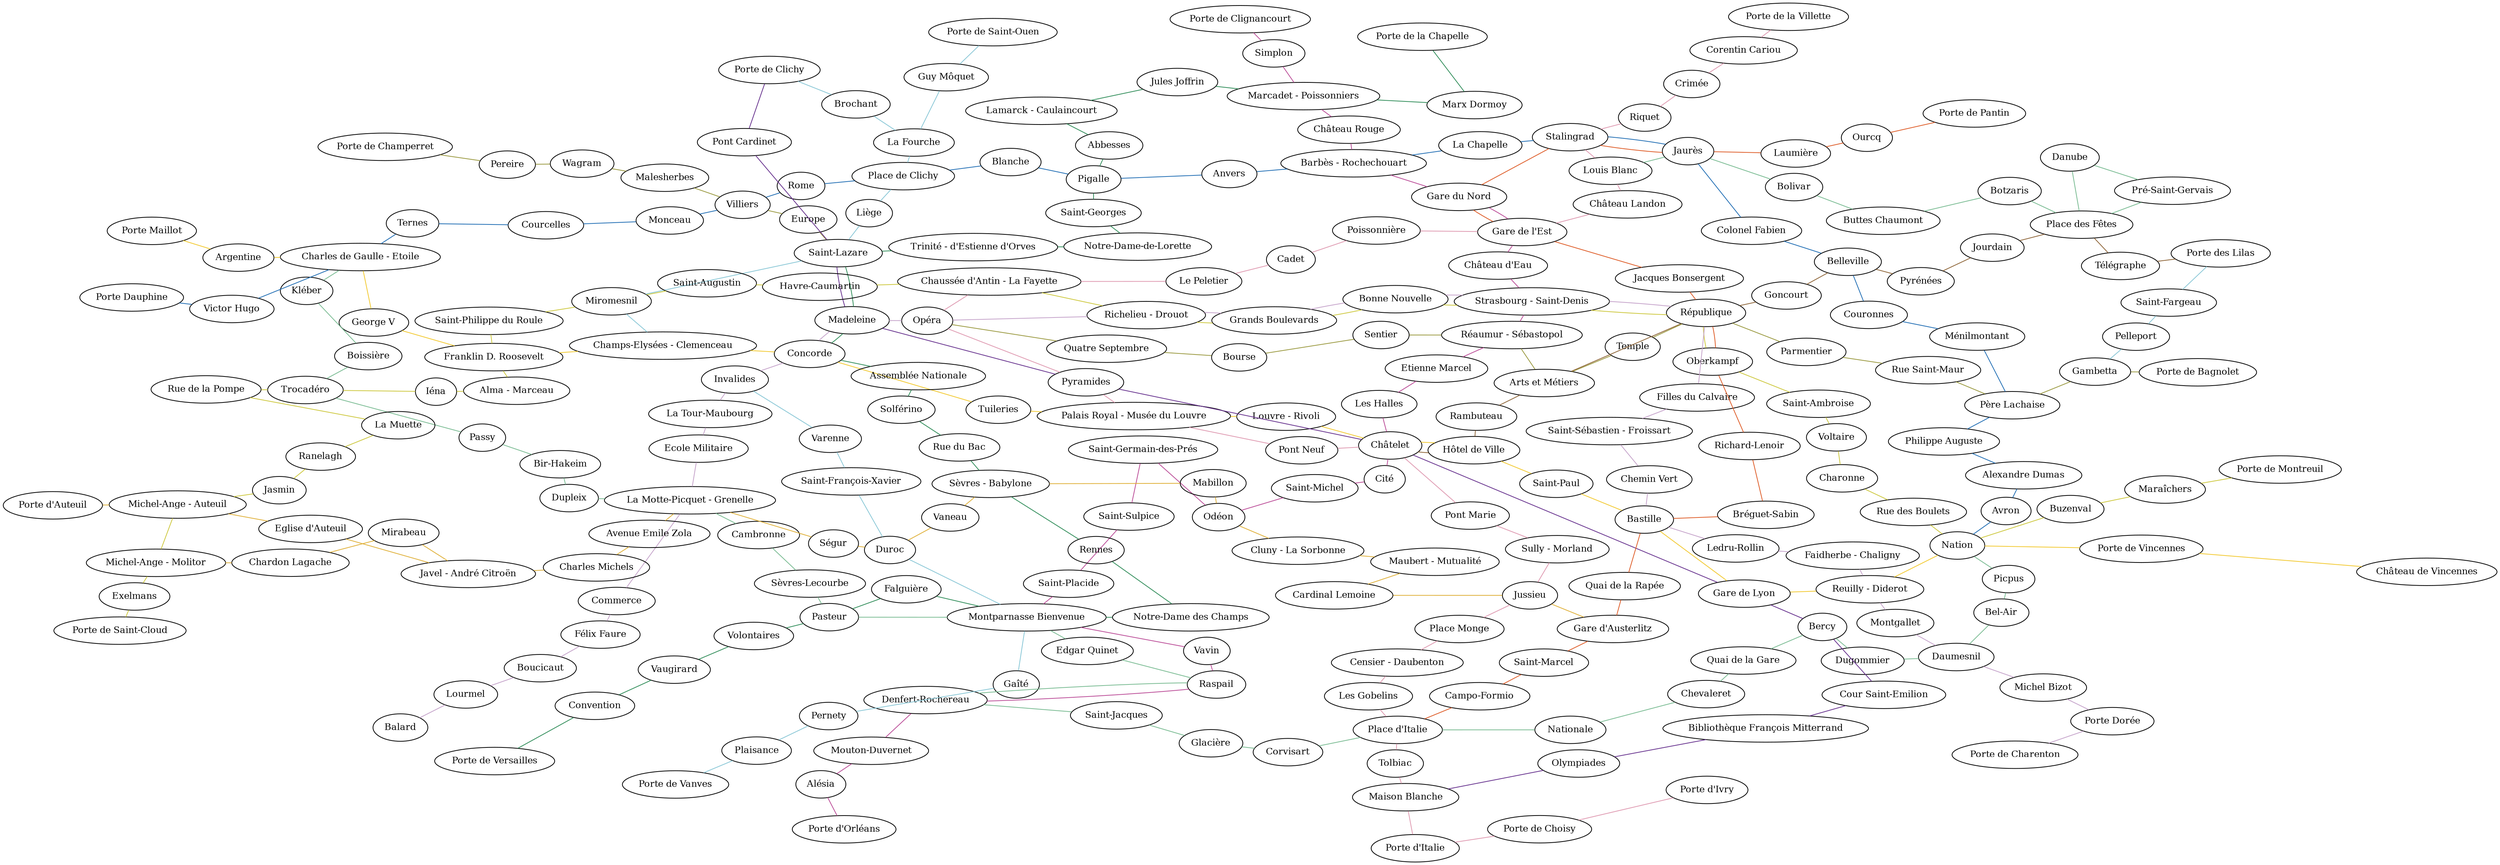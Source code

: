 graph G {
    layout=neato;
    overlap=false;
    graph [dpi=300];
    "Porte Maillot" [pos="2.28258384736155,48.8781626526965!", label="Porte Maillot", fontsize=12];
    "Argentine" [pos="2.28943541854221,48.8756673756517!", label="Argentine", fontsize=12];
    "Charles de Gaulle - Etoile" [pos="2.29581177523576,48.874994575223!", label="Charles de Gaulle - Etoile", fontsize=12];
    "George V" [pos="2.30075978497892,48.872037763641!", label="George V", fontsize=12];
    "Franklin D. Roosevelt" [pos="2.30948819233711,48.8687248870505!", label="Franklin D. Roosevelt", fontsize=12];
    "Champs-Elysées - Clemenceau" [pos="2.31446450132278,48.8676562912457!", label="Champs-Elysées - Clemenceau", fontsize=12];
    "Concorde" [pos="2.32296144579826,48.8665579920016!", label="Concorde", fontsize=12];
    "Tuileries" [pos="2.32967809471164,48.8644778383665!", label="Tuileries", fontsize=12];
    "Palais Royal - Musée du Louvre" [pos="2.33645436775425,48.862222264626!", label="Palais Royal - Musée du Louvre", fontsize=12];
    "Louvre - Rivoli" [pos="2.34096962328527,48.8608712117595!", label="Louvre - Rivoli", fontsize=12];
    "Châtelet" [pos="2.34816099123458,48.8569534598372!", label="Châtelet", fontsize=12];
    "Hôtel de Ville" [pos="2.3520676701391,48.8573524042377!", label="Hôtel de Ville", fontsize=12];
    "Saint-Paul" [pos="2.36088525627519,48.8551874206563!", label="Saint-Paul", fontsize=12];
    "Bastille" [pos="2.36871896103409,48.8520542925495!", label="Bastille", fontsize=12];
    "Gare de Lyon" [pos="2.3731565937892,48.8456832057876!", label="Gare de Lyon", fontsize=12];
    "Reuilly - Diderot" [pos="2.38720107040939,48.8472129257497!", label="Reuilly - Diderot", fontsize=12];
    "Nation" [pos="2.39584398872374,48.8480842890258!", label="Nation", fontsize=12];
    "Porte de Vincennes" [pos="2.4108049967015,48.8470077301404!", label="Porte de Vincennes", fontsize=12];
    "Château de Vincennes" [pos="2.44054009540611,48.8443175133653!", label="Château de Vincennes", fontsize=12];
    "Porte Dauphine" [pos="2.27763271754527,48.8713967943003!", label="Porte Dauphine", fontsize=12];
    "Victor Hugo" [pos="2.28582876591298,48.8699260814626!", label="Victor Hugo", fontsize=12];
    "Ternes" [pos="2.29811328861724,48.8782277299144!", label="Ternes", fontsize=12];
    "Courcelles" [pos="2.30329436242521,48.8792652531651!", label="Courcelles", fontsize=12];
    "Monceau" [pos="2.3094129673747,48.8805687691788!", label="Monceau", fontsize=12];
    "Villiers" [pos="2.31581509264638,48.8810731821276!", label="Villiers", fontsize=12];
    "Rome" [pos="2.32135917382297,48.8823458178481!", label="Rome", fontsize=12];
    "Place de Clichy" [pos="2.32795832801022,48.8836690873247!", label="Place de Clichy", fontsize=12];
    "Blanche" [pos="2.33248437543436,48.8837663535292!", label="Blanche", fontsize=12];
    "Pigalle" [pos="2.33721116470113,48.8820209311193!", label="Pigalle", fontsize=12];
    "Anvers" [pos="2.34415484033029,48.8828685678959!", label="Anvers", fontsize=12];
    "Barbès - Rochechouart" [pos="2.3506070793551,48.8837760886089!", label="Barbès - Rochechouart", fontsize=12];
    "La Chapelle" [pos="2.3604041692741,48.8843864099048!", label="La Chapelle", fontsize=12];
    "Stalingrad" [pos="2.36577437055817,48.8843205479219!", label="Stalingrad", fontsize=12];
    "Jaurès" [pos="2.37143895998561,48.8830239124814!", label="Jaurès", fontsize=12];
    "Colonel Fabien" [pos="2.37046757479386,48.8776498075734!", label="Colonel Fabien", fontsize=12];
    "Belleville" [pos="2.37673558655729,48.8722866011648!", label="Belleville", fontsize=12];
    "Couronnes" [pos="2.38028898292719,48.8691933441843!", label="Couronnes", fontsize=12];
    "Ménilmontant" [pos="2.3834303882303,48.8663901391973!", label="Ménilmontant", fontsize=12];
    "Père Lachaise" [pos="2.38757989125445,48.8624498439893!", label="Père Lachaise", fontsize=12];
    "Philippe Auguste" [pos="2.39049759674529,48.8580894271876!", label="Philippe Auguste", fontsize=12];
    "Alexandre Dumas" [pos="2.39471273375548,48.8562446774892!", label="Alexandre Dumas", fontsize=12];
    "Avron" [pos="2.3981875566594,48.851648542649!", label="Avron", fontsize=12];
    "Porte de Champerret" [pos="2.29211248215884,48.8856523921859!", label="Porte de Champerret", fontsize=12];
    "Pereire" [pos="2.29768318601258,48.8848443217919!", label="Pereire", fontsize=12];
    "Wagram" [pos="2.30467308758443,48.8838463897792!", label="Wagram", fontsize=12];
    "Malesherbes" [pos="2.30948784696001,48.8828400216298!", label="Malesherbes", fontsize=12];
    "Europe" [pos="2.32218591952051,48.8787531630967!", label="Europe", fontsize=12];
    "Saint-Lazare" [pos="2.32548839067261,48.8753813150599!", label="Saint-Lazare", fontsize=12];
    "Havre-Caumartin" [pos="2.32765110341878,48.8736667509971!", label="Havre-Caumartin", fontsize=12];
    "Opéra" [pos="2.33104728671124,48.8714374280492!", label="Opéra", fontsize=12];
    "Quatre Septembre" [pos="2.33631873559549,48.8696590964362!", label="Quatre Septembre", fontsize=12];
    "Bourse" [pos="2.34066537071104,48.8687567967076!", label="Bourse", fontsize=12];
    "Sentier" [pos="2.34755381593779,48.8673466033457!", label="Sentier", fontsize=12];
    "Réaumur - Sébastopol" [pos="2.35205078710284,48.8663817558035!", label="Réaumur - Sébastopol", fontsize=12];
    "Arts et Métiers" [pos="2.35650814364354,48.8652996116968!", label="Arts et Métiers", fontsize=12];
    "Temple" [pos="2.36156123452636,48.8667566284863!", label="Temple", fontsize=12];
    "République" [pos="2.36330234078045,48.8675123568631!", label="République", fontsize=12];
    "Parmentier" [pos="2.3747477503599,48.8652523948625!", label="Parmentier", fontsize=12];
    "Rue Saint-Maur" [pos="2.38050775608986,48.8641177000146!", label="Rue Saint-Maur", fontsize=12];
    "Gambetta" [pos="2.39853730570457,48.8650325635159!", label="Gambetta", fontsize=12];
    "Porte de Bagnolet" [pos="2.40875422118954,48.8645393719864!", label="Porte de Bagnolet", fontsize=12];
    "Porte des Lilas" [pos="2.4070619733808,48.87656859808!", label="Porte des Lilas", fontsize=12];
    "Saint-Fargeau" [pos="2.40449818316887,48.8718433712749!", label="Saint-Fargeau", fontsize=12];
    "Pelleport" [pos="2.40149679228792,48.8684648860667!", label="Pelleport", fontsize=12];
    "Porte de Clignancourt" [pos="2.34462409910279,48.8975256303301!", label="Porte de Clignancourt", fontsize=12];
    "Simplon" [pos="2.34759605535164,48.8941244426855!", label="Simplon", fontsize=12];
    "Marcadet - Poissonniers" [pos="2.34968154172248,48.8912804388966!", label="Marcadet - Poissonniers", fontsize=12];
    "Château Rouge" [pos="2.34936580800484,48.8870788765196!", label="Château Rouge", fontsize=12];
    "Gare du Nord" [pos="2.35680878820541,48.8795917064621!", label="Gare du Nord", fontsize=12];
    "Gare de l'Est" [pos="2.35806459441865,48.8761629935184!", label="Gare de l'Est", fontsize=12];
    "Château d'Eau" [pos="2.35605174140158,48.8724469166474!", label="Château d'Eau", fontsize=12];
    "Strasbourg - Saint-Denis" [pos="2.35449161656383,48.8696235816895!", label="Strasbourg - Saint-Denis", fontsize=12];
    "Etienne Marcel" [pos="2.34897619687911,48.8637030110762!", label="Etienne Marcel", fontsize=12];
    "Les Halles" [pos="2.34612732517368,48.8625048393913!", label="Les Halles", fontsize=12];
    "Cité" [pos="2.34723223493191,48.8549338481585!", label="Cité", fontsize=12];
    "Saint-Michel" [pos="2.34399179903329,48.8535940766199!", label="Saint-Michel", fontsize=12];
    "Odéon" [pos="2.34069229106652,48.8520245535667!", label="Odéon", fontsize=12];
    "Saint-Germain-des-Prés" [pos="2.33394781079819,48.8535745628742!", label="Saint-Germain-des-Prés", fontsize=12];
    "Saint-Sulpice" [pos="2.33061195308154,48.8512086266185!", label="Saint-Sulpice", fontsize=12];
    "Saint-Placide" [pos="2.32705481506631,48.8470066506411!", label="Saint-Placide", fontsize=12];
    "Montparnasse Bienvenue" [pos="2.323989185205,48.8438236103062!", label="Montparnasse Bienvenue", fontsize=12];
    "Vavin" [pos="2.3288628540691,48.8420523223441!", label="Vavin", fontsize=12];
    "Raspail" [pos="2.33046699371987,48.8391563585773!", label="Raspail", fontsize=12];
    "Denfert-Rochereau" [pos="2.33201883521639,48.833948692744!", label="Denfert-Rochereau", fontsize=12];
    "Mouton-Duvernet" [pos="2.32988764040842,48.8313375846232!", label="Mouton-Duvernet", fontsize=12];
    "Alésia" [pos="2.32709323494845,48.8282010632709!", label="Alésia", fontsize=12];
    "Porte d'Orléans" [pos="2.3254932653821,48.8234163501918!", label="Porte d'Orléans", fontsize=12];
    "Porte de Pantin" [pos="2.39212297232815,48.8884592103989!", label="Porte de Pantin", fontsize=12];
    "Ourcq" [pos="2.38665201675988,48.886915952247!", label="Ourcq", fontsize=12];
    "Laumière" [pos="2.37939098935239,48.8851338471378!", label="Laumière", fontsize=12];
    "Jacques Bonsergent" [pos="2.36102390204892,48.8706209253172!", label="Jacques Bonsergent", fontsize=12];
    "Oberkampf" [pos="2.36815584539455,48.8647770975732!", label="Oberkampf", fontsize=12];
    "Richard-Lenoir" [pos="2.37181363047695,48.8598769369206!", label="Richard-Lenoir", fontsize=12];
    "Bréguet-Sabin" [pos="2.37019466858975,48.8562440537382!", label="Bréguet-Sabin", fontsize=12];
    "Quai de la Rapée" [pos="2.3658846507504,48.8464273245315!", label="Quai de la Rapée", fontsize=12];
    "Gare d'Austerlitz" [pos="2.36417731069183,48.8434054085772!", label="Gare d'Austerlitz", fontsize=12];
    "Saint-Marcel" [pos="2.36072185971764,48.8385124457356!", label="Saint-Marcel", fontsize=12];
    "Campo-Formio" [pos="2.35874195669934,48.835542932801!", label="Campo-Formio", fontsize=12];
    "Place d'Italie" [pos="2.35550159148148,48.8309657123443!", label="Place d'Italie", fontsize=12];
    "Kléber" [pos="2.29314613724863,48.871489411987!", label="Kléber", fontsize=12];
    "Boissière" [pos="2.29003283760744,48.8668483424692!", label="Boissière", fontsize=12];
    "Trocadéro" [pos="2.28749279696644,48.8634876640714!", label="Trocadéro", fontsize=12];
    "Passy" [pos="2.28583941888146,48.8575150886722!", label="Passy", fontsize=12];
    "Bir-Hakeim" [pos="2.2894007376346,48.8539253674278!", label="Bir-Hakeim", fontsize=12];
    "Dupleix" [pos="2.29366372673104,48.8504116248585!", label="Dupleix", fontsize=12];
    "La Motte-Picquet - Grenelle" [pos="2.29852572623663,48.8496308034842!", label="La Motte-Picquet - Grenelle", fontsize=12];
    "Cambronne" [pos="2.30294172833761,48.8475431112453!", label="Cambronne", fontsize=12];
    "Sèvres-Lecourbe" [pos="2.30952961043039,48.8456476817025!", label="Sèvres-Lecourbe", fontsize=12];
    "Pasteur" [pos="2.31291468047394,48.842528386595!", label="Pasteur", fontsize=12];
    "Edgar Quinet" [pos="2.3252865779433,48.84090350075!", label="Edgar Quinet", fontsize=12];
    "Saint-Jacques" [pos="2.33715437092501,48.8329160052708!", label="Saint-Jacques", fontsize=12];
    "Glacière" [pos="2.3434382366787,48.8311159466681!", label="Glacière", fontsize=12];
    "Corvisart" [pos="2.35061122592617,48.829860012364!", label="Corvisart", fontsize=12];
    "Nationale" [pos="2.36280417159351,48.8332352787279!", label="Nationale", fontsize=12];
    "Chevaleret" [pos="2.36808128297274,48.8349630811609!", label="Chevaleret", fontsize=12];
    "Quai de la Gare" [pos="2.37276624894817,48.8370742696613!", label="Quai de la Gare", fontsize=12];
    "Bercy" [pos="2.37946307018526,48.8401760271736!", label="Bercy", fontsize=12];
    "Dugommier" [pos="2.38959977007981,48.8390365273806!", label="Dugommier", fontsize=12];
    "Daumesnil" [pos="2.39614862848937,48.8394340071049!", label="Daumesnil", fontsize=12];
    "Bel-Air" [pos="2.40086713199526,48.8414273312853!", label="Bel-Air", fontsize=12];
    "Picpus" [pos="2.40127453882237,48.8451032465536!", label="Picpus", fontsize=12];
    "Porte de la Villette" [pos="2.38586903314334,48.8978026914078!", label="Porte de la Villette", fontsize=12];
    "Corentin Cariou" [pos="2.38229155716463,48.8946726591084!", label="Corentin Cariou", fontsize=12];
    "Crimée" [pos="2.37693573698238,48.8908857579809!", label="Crimée", fontsize=12];
    "Riquet" [pos="2.3736694647432,48.8881572611178!", label="Riquet", fontsize=12];
    "Louis Blanc" [pos="2.36442486249368,48.881206210878!", label="Louis Blanc", fontsize=12];
    "Château Landon" [pos="2.36201793551061,48.8784414547844!", label="Château Landon", fontsize=12];
    "Poissonnière" [pos="2.34873975139007,48.8771648483022!", label="Poissonnière", fontsize=12];
    "Cadet" [pos="2.34444630970227,48.8759632841275!", label="Cadet", fontsize=12];
    "Le Peletier" [pos="2.34015055970637,48.8749594050929!", label="Le Peletier", fontsize=12];
    "Chaussée d'Antin - La Fayette" [pos="2.3337385944087,48.8731342048266!", label="Chaussée d'Antin - La Fayette", fontsize=12];
    "Pyramides" [pos="2.33462360600492,48.8657555264287!", label="Pyramides", fontsize=12];
    "Pont Neuf" [pos="2.34177674914854,48.8585463383202!", label="Pont Neuf", fontsize=12];
    "Pont Marie" [pos="2.3573766690444,48.8534598594796!", label="Pont Marie", fontsize=12];
    "Sully - Morland" [pos="2.36185316969725,48.8512714074456!", label="Sully - Morland", fontsize=12];
    "Jussieu" [pos="2.35493167182323,48.8461978906888!", label="Jussieu", fontsize=12];
    "Place Monge" [pos="2.35215486857877,48.8426663846946!", label="Place Monge", fontsize=12];
    "Censier - Daubenton" [pos="2.3516265726055,48.8402262475657!", label="Censier - Daubenton", fontsize=12];
    "Les Gobelins" [pos="2.35241680189827,48.8358416213962!", label="Les Gobelins", fontsize=12];
    "Tolbiac" [pos="2.35731843921319,48.8261368608053!", label="Tolbiac", fontsize=12];
    "Maison Blanche" [pos="2.35841294615594,48.8221495051266!", label="Maison Blanche", fontsize=12];
    "Porte d'Italie" [pos="2.35952973310717,48.8191065956103!", label="Porte d'Italie", fontsize=12];
    "Porte de Choisy" [pos="2.36467859404946,48.8200559281997!", label="Porte de Choisy", fontsize=12];
    "Porte d'Ivry" [pos="2.36951125431949,48.8214890346144!", label="Porte d'Ivry", fontsize=12];
    "Bolivar" [pos="2.37412487118754,48.8807896620271!", label="Bolivar", fontsize=12];
    "Buttes Chaumont" [pos="2.38156984208801,48.8784990874506!", label="Buttes Chaumont", fontsize=12];
    "Botzaris" [pos="2.38890095131574,48.8795349903204!", label="Botzaris", fontsize=12];
    "Place des Fêtes" [pos="2.3931393703605,48.8767236610252!", label="Place des Fêtes", fontsize=12];
    "Pré-Saint-Gervais" [pos="2.39858077069353,48.8801595797163!", label="Pré-Saint-Gervais", fontsize=12];
    "Danube" [pos="2.39322847122749,48.8819492139726!", label="Danube", fontsize=12];
    "Balard" [pos="2.2783626618092,48.8366678938828!", label="Balard", fontsize=12];
    "Lourmel" [pos="2.28224195985507,48.8386608627116!", label="Lourmel", fontsize=12];
    "Boucicaut" [pos="2.28791843112456,48.841024160045!", label="Boucicaut", fontsize=12];
    "Félix Faure" [pos="2.29184722036797,48.8426843338484!", label="Félix Faure", fontsize=12];
    "Commerce" [pos="2.29379684219286,48.8446115114202!", label="Commerce", fontsize=12];
    "Ecole Militaire" [pos="2.30634568382008,48.8549196596389!", label="Ecole Militaire", fontsize=12];
    "La Tour-Maubourg" [pos="2.31047353593698,48.8577270225864!", label="La Tour-Maubourg", fontsize=12];
    "Invalides" [pos="2.31463266044452,48.861092010433!", label="Invalides", fontsize=12];
    "Madeleine" [pos="2.32581004879328,48.8705446757682!", label="Madeleine", fontsize=12];
    "Richelieu - Drouot" [pos="2.33859122153854,48.8721358693699!", label="Richelieu - Drouot", fontsize=12];
    "Grands Boulevards" [pos="2.34320726640509,48.8715047688147!", label="Grands Boulevards", fontsize=12];
    "Bonne Nouvelle" [pos="2.34848136571839,48.8705712985549!", label="Bonne Nouvelle", fontsize=12];
    "Filles du Calvaire" [pos="2.3667452977427,48.8630698825026!", label="Filles du Calvaire", fontsize=12];
    "Saint-Sébastien - Froissart" [pos="2.36726153971727,48.8609681448082!", label="Saint-Sébastien - Froissart", fontsize=12];
    "Chemin Vert" [pos="2.36809508538599,48.8570873668721!", label="Chemin Vert", fontsize=12];
    "Ledru-Rollin" [pos="2.37614122331859,48.8513377658502!", label="Ledru-Rollin", fontsize=12];
    "Faidherbe - Chaligny" [pos="2.38402856638311,48.8501105431855!", label="Faidherbe - Chaligny", fontsize=12];
    "Montgallet" [pos="2.39040001363536,48.8440050747607!", label="Montgallet", fontsize=12];
    "Michel Bizot" [pos="2.402366739988,48.8370774300875!", label="Michel Bizot", fontsize=12];
    "Porte Dorée" [pos="2.40587391298756,48.8350173731456!", label="Porte Dorée", fontsize=12];
    "Porte de Charenton" [pos="2.40251187285007,48.8334492219311!", label="Porte de Charenton", fontsize=12];
    "Porte de Saint-Cloud" [pos="2.25704619292215,48.8379584046712!", label="Porte de Saint-Cloud", fontsize=12];
    "Exelmans" [pos="2.25980084514434,48.8425802753283!", label="Exelmans", fontsize=12];
    "Michel-Ange - Molitor" [pos="2.2615119169052,48.844911226615!", label="Michel-Ange - Molitor", fontsize=12];
    "Michel-Ange - Auteuil" [pos="2.26398952533333,48.8479753532281!", label="Michel-Ange - Auteuil", fontsize=12];
    "Jasmin" [pos="2.26793329164707,48.8524334177774!", label="Jasmin", fontsize=12];
    "Ranelagh" [pos="2.26994815793463,48.8555035574475!", label="Ranelagh", fontsize=12];
    "La Muette" [pos="2.27409624466972,48.8580919659505!", label="La Muette", fontsize=12];
    "Rue de la Pompe" [pos="2.27788589795906,48.8639517079318!", label="Rue de la Pompe", fontsize=12];
    "Iéna" [pos="2.29386422568227,48.8647800213093!", label="Iéna", fontsize=12];
    "Alma - Marceau" [pos="2.30110435239267,48.8646471469577!", label="Alma - Marceau", fontsize=12];
    "Saint-Philippe du Roule" [pos="2.31013720568782,48.8721551301294!", label="Saint-Philippe du Roule", fontsize=12];
    "Miromesnil" [pos="2.31601069312102,48.8734479148472!", label="Miromesnil", fontsize=12];
    "Saint-Augustin" [pos="2.3210135978086,48.8745466119868!", label="Saint-Augustin", fontsize=12];
    "Saint-Ambroise" [pos="2.37388053821155,48.861416656961!", label="Saint-Ambroise", fontsize=12];
    "Voltaire" [pos="2.3800316941488,48.8576624334379!", label="Voltaire", fontsize=12];
    "Charonne" [pos="2.38478239644889,48.8549394425003!", label="Charonne", fontsize=12];
    "Rue des Boulets" [pos="2.38910470503224,48.8522140723837!", label="Rue des Boulets", fontsize=12];
    "Buzenval" [pos="2.40117076936841,48.8517624388841!", label="Buzenval", fontsize=12];
    "Maraîchers" [pos="2.40603854479805,48.8527310195318!", label="Maraîchers", fontsize=12];
    "Porte de Montreuil" [pos="2.41071815402749,48.8534826302583!", label="Porte de Montreuil", fontsize=12];
    "Cardinal Lemoine" [pos="2.35132800167318,48.8467000343149!", label="Cardinal Lemoine", fontsize=12];
    "Maubert - Mutualité" [pos="2.34828041316949,48.8501954651213!", label="Maubert - Mutualité", fontsize=12];
    "Cluny - La Sorbonne" [pos="2.34489630121208,48.8510268759263!", label="Cluny - La Sorbonne", fontsize=12];
    "Mabillon" [pos="2.33514281934647,48.8528437373513!", label="Mabillon", fontsize=12];
    "Sèvres - Babylone" [pos="2.32685966312174,48.8515653054432!", label="Sèvres - Babylone", fontsize=12];
    "Vaneau" [pos="2.32135124235473,48.8488945691107!", label="Vaneau", fontsize=12];
    "Duroc" [pos="2.31652121945652,48.8470098926637!", label="Duroc", fontsize=12];
    "Ségur" [pos="2.30713784940338,48.8471672690468!", label="Ségur", fontsize=12];
    "Avenue Emile Zola" [pos="2.29501899714355,48.8470380127569!", label="Avenue Emile Zola", fontsize=12];
    "Charles Michels" [pos="2.28562101336672,48.8466045314492!", label="Charles Michels", fontsize=12];
    "Javel - André Citroën" [pos="2.27800949652736,48.846181105275!", label="Javel - André Citroën", fontsize=12];
    "Eglise d'Auteuil" [pos="2.26911138902189,48.8471433605089!", label="Eglise d'Auteuil", fontsize=12];
    "Porte d'Auteuil" [pos="2.25828074459554,48.847904122681!", label="Porte d'Auteuil", fontsize=12];
    "Chardon Lagache" [pos="2.26690547594029,48.8450882982306!", label="Chardon Lagache", fontsize=12];
    "Mirabeau" [pos="2.27306412637283,48.8470775063978!", label="Mirabeau", fontsize=12];
    "Rambuteau" [pos="2.35327394859477,48.8611901560022!", label="Rambuteau", fontsize=12];
    "Goncourt" [pos="2.3707644347484,48.8700070168905!", label="Goncourt", fontsize=12];
    "Pyrénées" [pos="2.38520291556953,48.8738187892325!", label="Pyrénées", fontsize=12];
    "Jourdain" [pos="2.3893253789101,48.8752473476934!", label="Jourdain", fontsize=12];
    "Place des Fêtes" [pos="2.3931393703605,48.8767236610252!", label="Place des Fêtes", fontsize=12];
    "Télégraphe" [pos="2.39864808996059,48.8755103832327!", label="Télégraphe", fontsize=12];
    "Porte de la Chapelle" [pos="2.35924854231036,48.8974024217225!", label="Porte de la Chapelle", fontsize=12];
    "Marx Dormoy" [pos="2.35980847808402,48.8905795776193!", label="Marx Dormoy", fontsize=12];
    "Jules Joffrin" [pos="2.34432002938048,48.892492267254!", label="Jules Joffrin", fontsize=12];
    "Lamarck - Caulaincourt" [pos="2.33858382438319,48.8896818090189!", label="Lamarck - Caulaincourt", fontsize=12];
    "Abbesses" [pos="2.33839463522091,48.8843927170434!", label="Abbesses", fontsize=12];
    "Saint-Georges" [pos="2.33757064037967,48.8784165939537!", label="Saint-Georges", fontsize=12];
    "Notre-Dame-de-Lorette" [pos="2.33787361922264,48.8760350303326!", label="Notre-Dame-de-Lorette", fontsize=12];
    "Trinité - d'Estienne d'Orves" [pos="2.33304917241824,48.8763365063593!", label="Trinité - d'Estienne d'Orves", fontsize=12];
    "Assemblée Nationale" [pos="2.32057583664755,48.8610719385779!", label="Assemblée Nationale", fontsize=12];
    "Solférino" [pos="2.32307596425154,48.8585319487804!", label="Solférino", fontsize=12];
    "Rue du Bac" [pos="2.32569989845241,48.8558846775373!", label="Rue du Bac", fontsize=12];
    "Rennes" [pos="2.32778718478739,48.8483328280924!", label="Rennes", fontsize=12];
    "Notre-Dame des Champs" [pos="2.32869580549871,48.8450777446896!", label="Notre-Dame des Champs", fontsize=12];
    "Falguière" [pos="2.31755123561703,48.8443176825861!", label="Falguière", fontsize=12];
    "Volontaires" [pos="2.30798338057685,48.8414117274667!", label="Volontaires", fontsize=12];
    "Vaugirard" [pos="2.30107451565455,48.8394379171286!", label="Vaugirard", fontsize=12];
    "Convention" [pos="2.29639138648092,48.8371350528567!", label="Convention", fontsize=12];
    "Porte de Versailles" [pos="2.28774170914233,48.8325195315652!", label="Porte de Versailles", fontsize=12];
    "Porte de Vanves" [pos="2.30533238665747,48.8276134630559!", label="Porte de Vanves", fontsize=12];
    "Plaisance" [pos="2.31386048934431,48.8317503621191!", label="Plaisance", fontsize=12];
    "Pernety" [pos="2.3183937066147,48.8340786788266!", label="Pernety", fontsize=12];
    "Gaîté" [pos="2.32235399677881,48.8385260840742!", label="Gaîté", fontsize=12];
    "Saint-François-Xavier" [pos="2.31428594618056,48.8512915499903!", label="Saint-François-Xavier", fontsize=12];
    "Varenne" [pos="2.31511393050966,48.8566249817984!", label="Varenne", fontsize=12];
    "Liège" [pos="2.32685267123976,48.8795349364277!", label="Liège", fontsize=12];
    "La Fourche" [pos="2.32571411716613,48.887433655789!", label="La Fourche", fontsize=12];
    "Guy Môquet" [pos="2.32748325862612,48.8930014410137!", label="Guy Môquet", fontsize=12];
    "Porte de Saint-Ouen" [pos="2.32904834074465,48.8974978363796!", label="Porte de Saint-Ouen", fontsize=12];
    "Brochant" [pos="2.31990481720936,48.8906518702421!", label="Brochant", fontsize=12];
    "Porte de Clichy" [pos="2.31320835075881,48.8944312870695!", label="Porte de Clichy", fontsize=12];
    "Pont Cardinet" [pos="2.31536814050515,48.888103402695!", label="Pont Cardinet", fontsize=12];
    "Cour Saint-Emilion" [pos="2.38661785021406,48.8333193028951!", label="Cour Saint-Emilion", fontsize=12];
    "Bibliothèque François Mitterrand" [pos="2.3764873711683,48.8299257649806!", label="Bibliothèque François Mitterrand", fontsize=12];
    "Olympiades" [pos="2.36692312153081,48.827123440481!", label="Olympiades", fontsize=12];
    "Porte Maillot" -- "Argentine" [color="#F2C931"];
    "Argentine" -- "Charles de Gaulle - Etoile" [color="#F2C931"];
    "Charles de Gaulle - Etoile" -- "George V" [color="#F2C931"];
    "George V" -- "Franklin D. Roosevelt" [color="#F2C931"];
    "Franklin D. Roosevelt" -- "Champs-Elysées - Clemenceau" [color="#F2C931"];
    "Champs-Elysées - Clemenceau" -- "Concorde" [color="#F2C931"];
    "Concorde" -- "Tuileries" [color="#F2C931"];
    "Tuileries" -- "Palais Royal - Musée du Louvre" [color="#F2C931"];
    "Palais Royal - Musée du Louvre" -- "Louvre - Rivoli" [color="#F2C931"];
    "Louvre - Rivoli" -- "Châtelet" [color="#F2C931"];
    "Châtelet" -- "Hôtel de Ville" [color="#F2C931"];
    "Hôtel de Ville" -- "Saint-Paul" [color="#F2C931"];
    "Saint-Paul" -- "Bastille" [color="#F2C931"];
    "Bastille" -- "Gare de Lyon" [color="#F2C931"];
    "Gare de Lyon" -- "Reuilly - Diderot" [color="#F2C931"];
    "Reuilly - Diderot" -- "Nation" [color="#F2C931"];
    "Nation" -- "Porte de Vincennes" [color="#F2C931"];
    "Porte de Vincennes" -- "Château de Vincennes" [color="#F2C931"];
    "Porte Dauphine" -- "Victor Hugo" [color="#216EB4"];
    "Victor Hugo" -- "Charles de Gaulle - Etoile" [color="#216EB4"];
    "Charles de Gaulle - Etoile" -- "Ternes" [color="#216EB4"];
    "Ternes" -- "Courcelles" [color="#216EB4"];
    "Courcelles" -- "Monceau" [color="#216EB4"];
    "Monceau" -- "Villiers" [color="#216EB4"];
    "Villiers" -- "Rome" [color="#216EB4"];
    "Rome" -- "Place de Clichy" [color="#216EB4"];
    "Place de Clichy" -- "Blanche" [color="#216EB4"];
    "Blanche" -- "Pigalle" [color="#216EB4"];
    "Pigalle" -- "Anvers" [color="#216EB4"];
    "Anvers" -- "Barbès - Rochechouart" [color="#216EB4"];
    "Barbès - Rochechouart" -- "La Chapelle" [color="#216EB4"];
    "La Chapelle" -- "Stalingrad" [color="#216EB4"];
    "Stalingrad" -- "Jaurès" [color="#216EB4"];
    "Jaurès" -- "Colonel Fabien" [color="#216EB4"];
    "Colonel Fabien" -- "Belleville" [color="#216EB4"];
    "Belleville" -- "Couronnes" [color="#216EB4"];
    "Couronnes" -- "Ménilmontant" [color="#216EB4"];
    "Ménilmontant" -- "Père Lachaise" [color="#216EB4"];
    "Père Lachaise" -- "Philippe Auguste" [color="#216EB4"];
    "Philippe Auguste" -- "Alexandre Dumas" [color="#216EB4"];
    "Alexandre Dumas" -- "Avron" [color="#216EB4"];
    "Avron" -- "Nation" [color="#216EB4"];
    "Porte de Champerret" -- "Pereire" [color="#9A9940"];
    "Pereire" -- "Wagram" [color="#9A9940"];
    "Wagram" -- "Malesherbes" [color="#9A9940"];
    "Malesherbes" -- "Villiers" [color="#9A9940"];
    "Villiers" -- "Europe" [color="#9A9940"];
    "Europe" -- "Saint-Lazare" [color="#9A9940"];
    "Opéra" -- "Quatre Septembre" [color="#9A9940"];
    "Quatre Septembre" -- "Bourse" [color="#9A9940"];
    "Bourse" -- "Sentier" [color="#9A9940"];
    "Sentier" -- "Réaumur - Sébastopol" [color="#9A9940"];
    "Réaumur - Sébastopol" -- "Arts et Métiers" [color="#9A9940"];
    "Arts et Métiers" -- "Temple" [color="#9A9940"];
    "Temple" -- "République" [color="#9A9940"];
    "République" -- "Parmentier" [color="#9A9940"];
    "Parmentier" -- "Rue Saint-Maur" [color="#9A9940"];
    "Rue Saint-Maur" -- "Père Lachaise" [color="#9A9940"];
    "Père Lachaise" -- "Gambetta" [color="#9A9940"];
    "Gambetta" -- "Porte de Bagnolet" [color="#9A9940"];
    "Porte de Clignancourt" -- "Simplon" [color="#BB4D98"];
    "Simplon" -- "Marcadet - Poissonniers" [color="#BB4D98"];
    "Marcadet - Poissonniers" -- "Château Rouge" [color="#BB4D98"];
    "Château Rouge" -- "Barbès - Rochechouart" [color="#BB4D98"];
    "Barbès - Rochechouart" -- "Gare du Nord" [color="#BB4D98"];
    "Gare du Nord" -- "Gare de l'Est" [color="#BB4D98"];
    "Gare de l'Est" -- "Château d'Eau" [color="#BB4D98"];
    "Château d'Eau" -- "Strasbourg - Saint-Denis" [color="#BB4D98"];
    "Strasbourg - Saint-Denis" -- "Réaumur - Sébastopol" [color="#BB4D98"];
    "Réaumur - Sébastopol" -- "Etienne Marcel" [color="#BB4D98"];
    "Etienne Marcel" -- "Les Halles" [color="#BB4D98"];
    "Les Halles" -- "Châtelet" [color="#BB4D98"];
    "Châtelet" -- "Cité" [color="#BB4D98"];
    "Cité" -- "Saint-Michel" [color="#BB4D98"];
    "Saint-Michel" -- "Odéon" [color="#BB4D98"];
    "Odéon" -- "Saint-Germain-des-Prés" [color="#BB4D98"];
    "Saint-Germain-des-Prés" -- "Saint-Sulpice" [color="#BB4D98"];
    "Saint-Sulpice" -- "Saint-Placide" [color="#BB4D98"];
    "Saint-Placide" -- "Montparnasse Bienvenue" [color="#BB4D98"];
    "Montparnasse Bienvenue" -- "Vavin" [color="#BB4D98"];
    "Vavin" -- "Raspail" [color="#BB4D98"];
    "Raspail" -- "Denfert-Rochereau" [color="#BB4D98"];
    "Denfert-Rochereau" -- "Mouton-Duvernet" [color="#BB4D98"];
    "Mouton-Duvernet" -- "Alésia" [color="#BB4D98"];
    "Alésia" -- "Porte d'Orléans" [color="#BB4D98"];
    "Porte de Pantin" -- "Ourcq" [color="#DE5D29"];
    "Ourcq" -- "Laumière" [color="#DE5D29"];
    "Laumière" -- "Jaurès" [color="#DE5D29"];
    "Jaurès" -- "Stalingrad" [color="#DE5D29"];
    "Stalingrad" -- "Gare du Nord" [color="#DE5D29"];
    "Gare du Nord" -- "Gare de l'Est" [color="#DE5D29"];
    "Gare de l'Est" -- "Jacques Bonsergent" [color="#DE5D29"];
    "Jacques Bonsergent" -- "République" [color="#DE5D29"];
    "République" -- "Oberkampf" [color="#DE5D29"];
    "Oberkampf" -- "Richard-Lenoir" [color="#DE5D29"];
    "Richard-Lenoir" -- "Bréguet-Sabin" [color="#DE5D29"];
    "Bréguet-Sabin" -- "Bastille" [color="#DE5D29"];
    "Bastille" -- "Quai de la Rapée" [color="#DE5D29"];
    "Quai de la Rapée" -- "Gare d'Austerlitz" [color="#DE5D29"];
    "Gare d'Austerlitz" -- "Saint-Marcel" [color="#DE5D29"];
    "Saint-Marcel" -- "Campo-Formio" [color="#DE5D29"];
    "Campo-Formio" -- "Place d'Italie" [color="#DE5D29"];
    "Gambetta" -- "Pelleport" [color="#89C7D6"];
    "Pelleport" -- "Saint-Fargeau" [color="#89C7D6"];
    "Saint-Fargeau" -- "Porte des Lilas" [color="#89C7D6"];
    "Charles de Gaulle - Etoile" -- "Kléber" [color="#79BB92"];
    "Kléber" -- "Boissière" [color="#79BB92"];
    "Boissière" -- "Trocadéro" [color="#79BB92"];
    "Trocadéro" -- "Passy" [color="#79BB92"];
    "Passy" -- "Bir-Hakeim" [color="#79BB92"];
    "Bir-Hakeim" -- "Dupleix" [color="#79BB92"];
    "Dupleix" -- "La Motte-Picquet - Grenelle" [color="#79BB92"];
    "La Motte-Picquet - Grenelle" -- "Cambronne" [color="#79BB92"];
    "Cambronne" -- "Sèvres-Lecourbe" [color="#79BB92"];
    "Sèvres-Lecourbe" -- "Pasteur" [color="#79BB92"];
    "Pasteur" -- "Montparnasse Bienvenue" [color="#79BB92"];
    "Montparnasse Bienvenue" -- "Edgar Quinet" [color="#79BB92"];
    "Edgar Quinet" -- "Raspail" [color="#79BB92"];
    "Raspail" -- "Denfert-Rochereau" [color="#79BB92"];
    "Denfert-Rochereau" -- "Saint-Jacques" [color="#79BB92"];
    "Saint-Jacques" -- "Glacière" [color="#79BB92"];
    "Glacière" -- "Corvisart" [color="#79BB92"];
    "Corvisart" -- "Place d'Italie" [color="#79BB92"];
    "Place d'Italie" -- "Nationale" [color="#79BB92"];
    "Nationale" -- "Chevaleret" [color="#79BB92"];
    "Chevaleret" -- "Quai de la Gare" [color="#79BB92"];
    "Quai de la Gare" -- "Bercy" [color="#79BB92"];
    "Bercy" -- "Dugommier" [color="#79BB92"];
    "Dugommier" -- "Daumesnil" [color="#79BB92"];
    "Daumesnil" -- "Bel-Air" [color="#79BB92"];
    "Bel-Air" -- "Picpus" [color="#79BB92"];
    "Picpus" -- "Nation" [color="#79BB92"];
    "Porte de la Villette" -- "Corentin Cariou" [color="#DF9AB1"];
    "Corentin Cariou" -- "Crimée" [color="#DF9AB1"];
    "Crimée" -- "Riquet" [color="#DF9AB1"];
    "Riquet" -- "Stalingrad" [color="#DF9AB1"];
    "Stalingrad" -- "Louis Blanc" [color="#DF9AB1"];
    "Louis Blanc" -- "Château Landon" [color="#DF9AB1"];
    "Château Landon" -- "Gare de l'Est" [color="#DF9AB1"];
    "Gare de l'Est" -- "Poissonnière" [color="#DF9AB1"];
    "Poissonnière" -- "Cadet" [color="#DF9AB1"];
    "Cadet" -- "Le Peletier" [color="#DF9AB1"];
    "Le Peletier" -- "Chaussée d'Antin - La Fayette" [color="#DF9AB1"];
    "Chaussée d'Antin - La Fayette" -- "Opéra" [color="#DF9AB1"];
    "Opéra" -- "Pyramides" [color="#DF9AB1"];
    "Pyramides" -- "Palais Royal - Musée du Louvre" [color="#DF9AB1"];
    "Palais Royal - Musée du Louvre" -- "Pont Neuf" [color="#DF9AB1"];
    "Pont Neuf" -- "Châtelet" [color="#DF9AB1"];
    "Châtelet" -- "Pont Marie" [color="#DF9AB1"];
    "Pont Marie" -- "Sully - Morland" [color="#DF9AB1"];
    "Sully - Morland" -- "Jussieu" [color="#DF9AB1"];
    "Jussieu" -- "Place Monge" [color="#DF9AB1"];
    "Place Monge" -- "Censier - Daubenton" [color="#DF9AB1"];
    "Censier - Daubenton" -- "Les Gobelins" [color="#DF9AB1"];
    "Les Gobelins" -- "Place d'Italie" [color="#DF9AB1"];
    "Place d'Italie" -- "Tolbiac" [color="#DF9AB1"];
    "Tolbiac" -- "Maison Blanche" [color="#DF9AB1"];
    "Maison Blanche" -- "Porte d'Italie" [color="#DF9AB1"];
    "Porte d'Italie" -- "Porte de Choisy" [color="#DF9AB1"];
    "Porte de Choisy" -- "Porte d'Ivry" [color="#DF9AB1"];
    "Louis Blanc" -- "Jaurès" [color="#79BB92"];
    "Jaurès" -- "Bolivar" [color="#79BB92"];
    "Bolivar" -- "Buttes Chaumont" [color="#79BB92"];
    "Buttes Chaumont" -- "Botzaris" [color="#79BB92"];
    "Danube" -- "Place des Fêtes" [color="#79BB92"];
    "Botzaris" -- "Place des Fêtes" [color="#79BB92"];
    "Pré-Saint-Gervais" -- "Danube" [color="#79BB92"];
    "Place des Fêtes" -- "Pré-Saint-Gervais" [color="#79BB92"];
    "Balard" -- "Lourmel" [color="#C5A3CA"];
    "Lourmel" -- "Boucicaut" [color="#C5A3CA"];
    "Boucicaut" -- "Félix Faure" [color="#C5A3CA"];
    "Félix Faure" -- "Commerce" [color="#C5A3CA"];
    "Commerce" -- "La Motte-Picquet - Grenelle" [color="#C5A3CA"];
    "La Motte-Picquet - Grenelle" -- "Ecole Militaire" [color="#C5A3CA"];
    "Ecole Militaire" -- "La Tour-Maubourg" [color="#C5A3CA"];
    "La Tour-Maubourg" -- "Invalides" [color="#C5A3CA"];
    "Invalides" -- "Concorde" [color="#C5A3CA"];
    "Concorde" -- "Madeleine" [color="#C5A3CA"];
    "Madeleine" -- "Opéra" [color="#C5A3CA"];
    "Opéra" -- "Richelieu - Drouot" [color="#C5A3CA"];
    "Richelieu - Drouot" -- "Grands Boulevards" [color="#C5A3CA"];
    "Grands Boulevards" -- "Bonne Nouvelle" [color="#C5A3CA"];
    "Bonne Nouvelle" -- "Strasbourg - Saint-Denis" [color="#C5A3CA"];
    "Strasbourg - Saint-Denis" -- "République" [color="#C5A3CA"];
    "République" -- "Filles du Calvaire" [color="#C5A3CA"];
    "Filles du Calvaire" -- "Saint-Sébastien - Froissart" [color="#C5A3CA"];
    "Saint-Sébastien - Froissart" -- "Chemin Vert" [color="#C5A3CA"];
    "Chemin Vert" -- "Bastille" [color="#C5A3CA"];
    "Bastille" -- "Ledru-Rollin" [color="#C5A3CA"];
    "Ledru-Rollin" -- "Faidherbe - Chaligny" [color="#C5A3CA"];
    "Faidherbe - Chaligny" -- "Reuilly - Diderot" [color="#C5A3CA"];
    "Reuilly - Diderot" -- "Montgallet" [color="#C5A3CA"];
    "Montgallet" -- "Daumesnil" [color="#C5A3CA"];
    "Daumesnil" -- "Michel Bizot" [color="#C5A3CA"];
    "Michel Bizot" -- "Porte Dorée" [color="#C5A3CA"];
    "Porte Dorée" -- "Porte de Charenton" [color="#C5A3CA"];
    "Porte de Saint-Cloud" -- "Exelmans" [color="#CDC83F"];
    "Exelmans" -- "Michel-Ange - Molitor" [color="#CDC83F"];
    "Michel-Ange - Molitor" -- "Michel-Ange - Auteuil" [color="#CDC83F"];
    "Michel-Ange - Auteuil" -- "Jasmin" [color="#CDC83F"];
    "Jasmin" -- "Ranelagh" [color="#CDC83F"];
    "Ranelagh" -- "La Muette" [color="#CDC83F"];
    "La Muette" -- "Rue de la Pompe" [color="#CDC83F"];
    "Rue de la Pompe" -- "Trocadéro" [color="#CDC83F"];
    "Trocadéro" -- "Iéna" [color="#CDC83F"];
    "Iéna" -- "Alma - Marceau" [color="#CDC83F"];
    "Alma - Marceau" -- "Franklin D. Roosevelt" [color="#CDC83F"];
    "Franklin D. Roosevelt" -- "Saint-Philippe du Roule" [color="#CDC83F"];
    "Saint-Philippe du Roule" -- "Miromesnil" [color="#CDC83F"];
    "Miromesnil" -- "Saint-Augustin" [color="#CDC83F"];
    "Saint-Augustin" -- "Havre-Caumartin" [color="#CDC83F"];
    "Havre-Caumartin" -- "Chaussée d'Antin - La Fayette" [color="#CDC83F"];
    "Chaussée d'Antin - La Fayette" -- "Richelieu - Drouot" [color="#CDC83F"];
    "Richelieu - Drouot" -- "Grands Boulevards" [color="#CDC83F"];
    "Grands Boulevards" -- "Bonne Nouvelle" [color="#CDC83F"];
    "Bonne Nouvelle" -- "Strasbourg - Saint-Denis" [color="#CDC83F"];
    "Strasbourg - Saint-Denis" -- "République" [color="#CDC83F"];
    "République" -- "Oberkampf" [color="#CDC83F"];
    "Oberkampf" -- "Saint-Ambroise" [color="#CDC83F"];
    "Saint-Ambroise" -- "Voltaire" [color="#CDC83F"];
    "Voltaire" -- "Charonne" [color="#CDC83F"];
    "Charonne" -- "Rue des Boulets" [color="#CDC83F"];
    "Rue des Boulets" -- "Nation" [color="#CDC83F"];
    "Nation" -- "Buzenval" [color="#CDC83F"];
    "Buzenval" -- "Maraîchers" [color="#CDC83F"];
    "Maraîchers" -- "Porte de Montreuil" [color="#CDC83F"];
    "Michel-Ange - Auteuil" -- "Porte d'Auteuil" [color="#DFB039"];
    "Michel-Ange - Molitor" -- "Chardon Lagache" [color="#DFB039"];
    "Chardon Lagache" -- "Mirabeau" [color="#DFB039"];
    "Javel - André Citroën" -- "Eglise d'Auteuil" [color="#DFB039"];
    "Eglise d'Auteuil" -- "Michel-Ange - Auteuil" [color="#DFB039"];
    "Mirabeau" -- "Javel - André Citroën" [color="#DFB039"];
    "Javel - André Citroën" -- "Charles Michels" [color="#DFB039"];
    "Charles Michels" -- "Avenue Emile Zola" [color="#DFB039"];
    "Avenue Emile Zola" -- "La Motte-Picquet - Grenelle" [color="#DFB039"];
    "La Motte-Picquet - Grenelle" -- "Ségur" [color="#DFB039"];
    "Ségur" -- "Duroc" [color="#DFB039"];
    "Duroc" -- "Vaneau" [color="#DFB039"];
    "Vaneau" -- "Sèvres - Babylone" [color="#DFB039"];
    "Sèvres - Babylone" -- "Mabillon" [color="#DFB039"];
    "Mabillon" -- "Odéon" [color="#DFB039"];
    "Odéon" -- "Cluny - La Sorbonne" [color="#DFB039"];
    "Cluny - La Sorbonne" -- "Maubert - Mutualité" [color="#DFB039"];
    "Maubert - Mutualité" -- "Cardinal Lemoine" [color="#DFB039"];
    "Cardinal Lemoine" -- "Jussieu" [color="#DFB039"];
    "Jussieu" -- "Gare d'Austerlitz" [color="#DFB039"];
    "Châtelet" -- "Hôtel de Ville" [color="#8E6538"];
    "Hôtel de Ville" -- "Rambuteau" [color="#8E6538"];
    "Rambuteau" -- "Arts et Métiers" [color="#8E6538"];
    "Arts et Métiers" -- "République" [color="#8E6538"];
    "République" -- "Goncourt" [color="#8E6538"];
    "Goncourt" -- "Belleville" [color="#8E6538"];
    "Belleville" -- "Pyrénées" [color="#8E6538"];
    "Pyrénées" -- "Jourdain" [color="#8E6538"];
    "Jourdain" -- "Place des Fêtes" [color="#8E6538"];
    "Place des Fêtes" -- "Télégraphe" [color="#8E6538"];
    "Télégraphe" -- "Porte des Lilas" [color="#8E6538"];
    "Porte de la Chapelle" -- "Marx Dormoy" [color="#328E5B"];
    "Marx Dormoy" -- "Marcadet - Poissonniers" [color="#328E5B"];
    "Marcadet - Poissonniers" -- "Jules Joffrin" [color="#328E5B"];
    "Jules Joffrin" -- "Lamarck - Caulaincourt" [color="#328E5B"];
    "Lamarck - Caulaincourt" -- "Abbesses" [color="#328E5B"];
    "Abbesses" -- "Pigalle" [color="#328E5B"];
    "Pigalle" -- "Saint-Georges" [color="#328E5B"];
    "Saint-Georges" -- "Notre-Dame-de-Lorette" [color="#328E5B"];
    "Notre-Dame-de-Lorette" -- "Trinité - d'Estienne d'Orves" [color="#328E5B"];
    "Trinité - d'Estienne d'Orves" -- "Saint-Lazare" [color="#328E5B"];
    "Saint-Lazare" -- "Madeleine" [color="#328E5B"];
    "Madeleine" -- "Concorde" [color="#328E5B"];
    "Concorde" -- "Assemblée Nationale" [color="#328E5B"];
    "Assemblée Nationale" -- "Solférino" [color="#328E5B"];
    "Solférino" -- "Rue du Bac" [color="#328E5B"];
    "Rue du Bac" -- "Sèvres - Babylone" [color="#328E5B"];
    "Sèvres - Babylone" -- "Rennes" [color="#328E5B"];
    "Rennes" -- "Notre-Dame des Champs" [color="#328E5B"];
    "Notre-Dame des Champs" -- "Montparnasse Bienvenue" [color="#328E5B"];
    "Montparnasse Bienvenue" -- "Falguière" [color="#328E5B"];
    "Falguière" -- "Pasteur" [color="#328E5B"];
    "Pasteur" -- "Volontaires" [color="#328E5B"];
    "Volontaires" -- "Vaugirard" [color="#328E5B"];
    "Vaugirard" -- "Convention" [color="#328E5B"];
    "Convention" -- "Porte de Versailles" [color="#328E5B"];
    "Porte de Saint-Ouen" -- "Guy Môquet" [color="#89C7D6"];
    "Guy Môquet" -- "La Fourche" [color="#89C7D6"];
    "La Fourche" -- "Place de Clichy" [color="#89C7D6"];
    "Place de Clichy" -- "Liège" [color="#89C7D6"];
    "Liège" -- "Saint-Lazare" [color="#89C7D6"];
    "Saint-Lazare" -- "Miromesnil" [color="#89C7D6"];
    "Miromesnil" -- "Champs-Elysées - Clemenceau" [color="#89C7D6"];
    "Invalides" -- "Varenne" [color="#89C7D6"];
    "Varenne" -- "Saint-François-Xavier" [color="#89C7D6"];
    "Saint-François-Xavier" -- "Duroc" [color="#89C7D6"];
    "Duroc" -- "Montparnasse Bienvenue" [color="#89C7D6"];
    "Montparnasse Bienvenue" -- "Gaîté" [color="#89C7D6"];
    "Gaîté" -- "Pernety" [color="#89C7D6"];
    "Pernety" -- "Plaisance" [color="#89C7D6"];
    "Plaisance" -- "Porte de Vanves" [color="#89C7D6"];
    "Brochant" -- "La Fourche" [color="#89C7D6"];
    "Porte de Clichy" -- "Brochant" [color="#89C7D6"];
    "Porte de Clichy" -- "Pont Cardinet" [color="#67328E"];
    "Pont Cardinet" -- "Saint-Lazare" [color="#67328E"];
    "Saint-Lazare" -- "Madeleine" [color="#67328E"];
    "Madeleine" -- "Pyramides" [color="#67328E"];
    "Pyramides" -- "Châtelet" [color="#67328E"];
    "Châtelet" -- "Gare de Lyon" [color="#67328E"];
    "Gare de Lyon" -- "Bercy" [color="#67328E"];
    "Bercy" -- "Cour Saint-Emilion" [color="#67328E"];
    "Cour Saint-Emilion" -- "Bibliothèque François Mitterrand" [color="#67328E"];
    "Bibliothèque François Mitterrand" -- "Olympiades" [color="#67328E"];
    "Olympiades" -- "Maison Blanche" [color="#67328E"];
}
